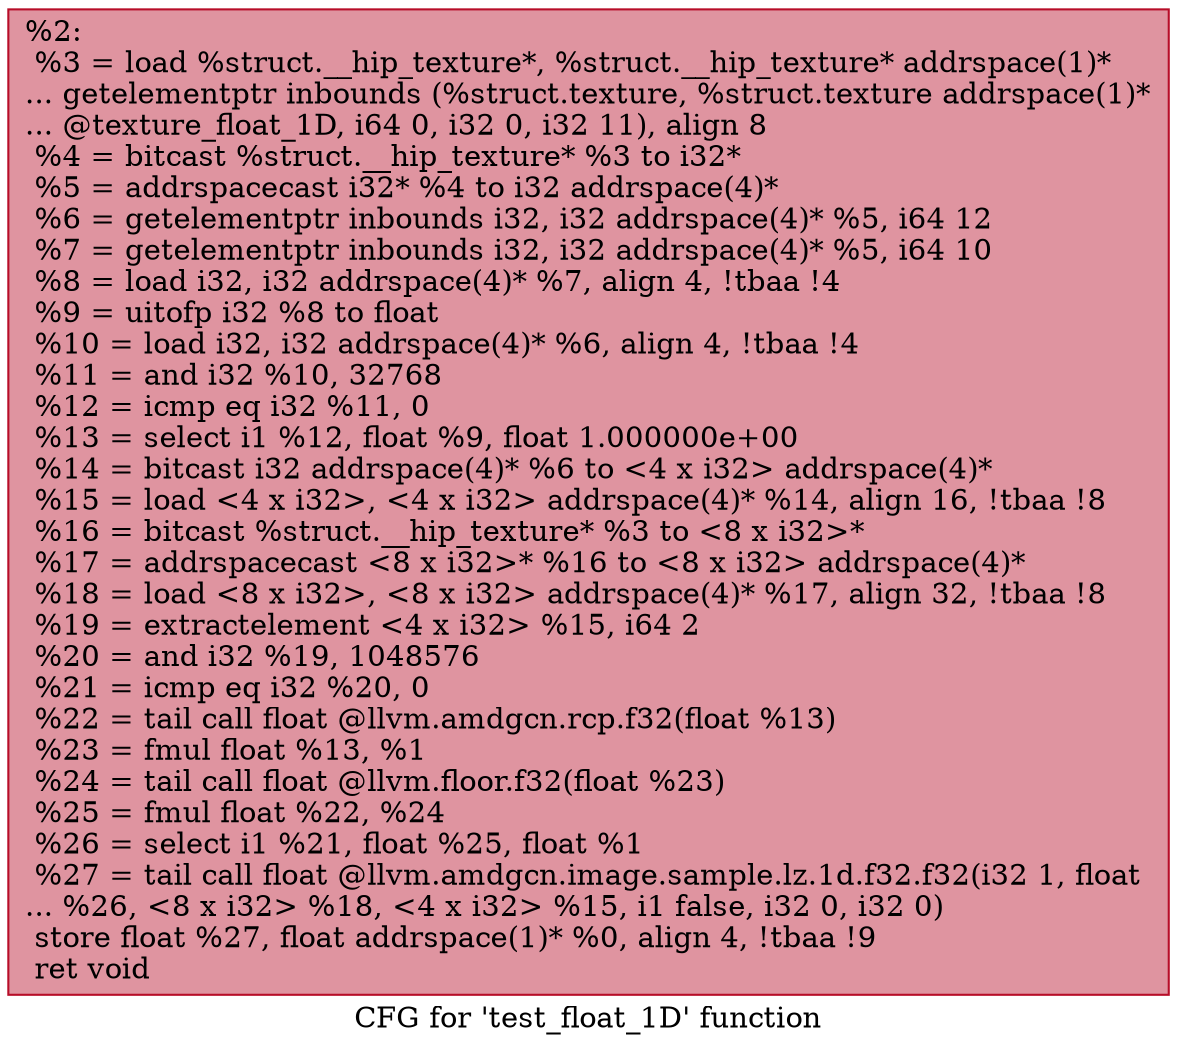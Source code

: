 digraph "CFG for 'test_float_1D' function" {
	label="CFG for 'test_float_1D' function";

	Node0x62f8200 [shape=record,color="#b70d28ff", style=filled, fillcolor="#b70d2870",label="{%2:\l  %3 = load %struct.__hip_texture*, %struct.__hip_texture* addrspace(1)*\l... getelementptr inbounds (%struct.texture, %struct.texture addrspace(1)*\l... @texture_float_1D, i64 0, i32 0, i32 11), align 8\l  %4 = bitcast %struct.__hip_texture* %3 to i32*\l  %5 = addrspacecast i32* %4 to i32 addrspace(4)*\l  %6 = getelementptr inbounds i32, i32 addrspace(4)* %5, i64 12\l  %7 = getelementptr inbounds i32, i32 addrspace(4)* %5, i64 10\l  %8 = load i32, i32 addrspace(4)* %7, align 4, !tbaa !4\l  %9 = uitofp i32 %8 to float\l  %10 = load i32, i32 addrspace(4)* %6, align 4, !tbaa !4\l  %11 = and i32 %10, 32768\l  %12 = icmp eq i32 %11, 0\l  %13 = select i1 %12, float %9, float 1.000000e+00\l  %14 = bitcast i32 addrspace(4)* %6 to \<4 x i32\> addrspace(4)*\l  %15 = load \<4 x i32\>, \<4 x i32\> addrspace(4)* %14, align 16, !tbaa !8\l  %16 = bitcast %struct.__hip_texture* %3 to \<8 x i32\>*\l  %17 = addrspacecast \<8 x i32\>* %16 to \<8 x i32\> addrspace(4)*\l  %18 = load \<8 x i32\>, \<8 x i32\> addrspace(4)* %17, align 32, !tbaa !8\l  %19 = extractelement \<4 x i32\> %15, i64 2\l  %20 = and i32 %19, 1048576\l  %21 = icmp eq i32 %20, 0\l  %22 = tail call float @llvm.amdgcn.rcp.f32(float %13)\l  %23 = fmul float %13, %1\l  %24 = tail call float @llvm.floor.f32(float %23)\l  %25 = fmul float %22, %24\l  %26 = select i1 %21, float %25, float %1\l  %27 = tail call float @llvm.amdgcn.image.sample.lz.1d.f32.f32(i32 1, float\l... %26, \<8 x i32\> %18, \<4 x i32\> %15, i1 false, i32 0, i32 0)\l  store float %27, float addrspace(1)* %0, align 4, !tbaa !9\l  ret void\l}"];
}
